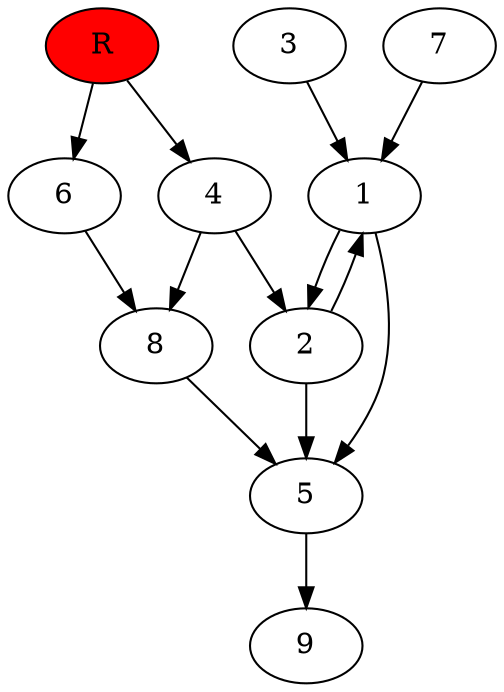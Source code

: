 digraph prb29166 {
	1
	2
	3
	4
	5
	6
	7
	8
	R [fillcolor="#ff0000" style=filled]
	1 -> 2
	1 -> 5
	2 -> 1
	2 -> 5
	3 -> 1
	4 -> 2
	4 -> 8
	5 -> 9
	6 -> 8
	7 -> 1
	8 -> 5
	R -> 4
	R -> 6
}
